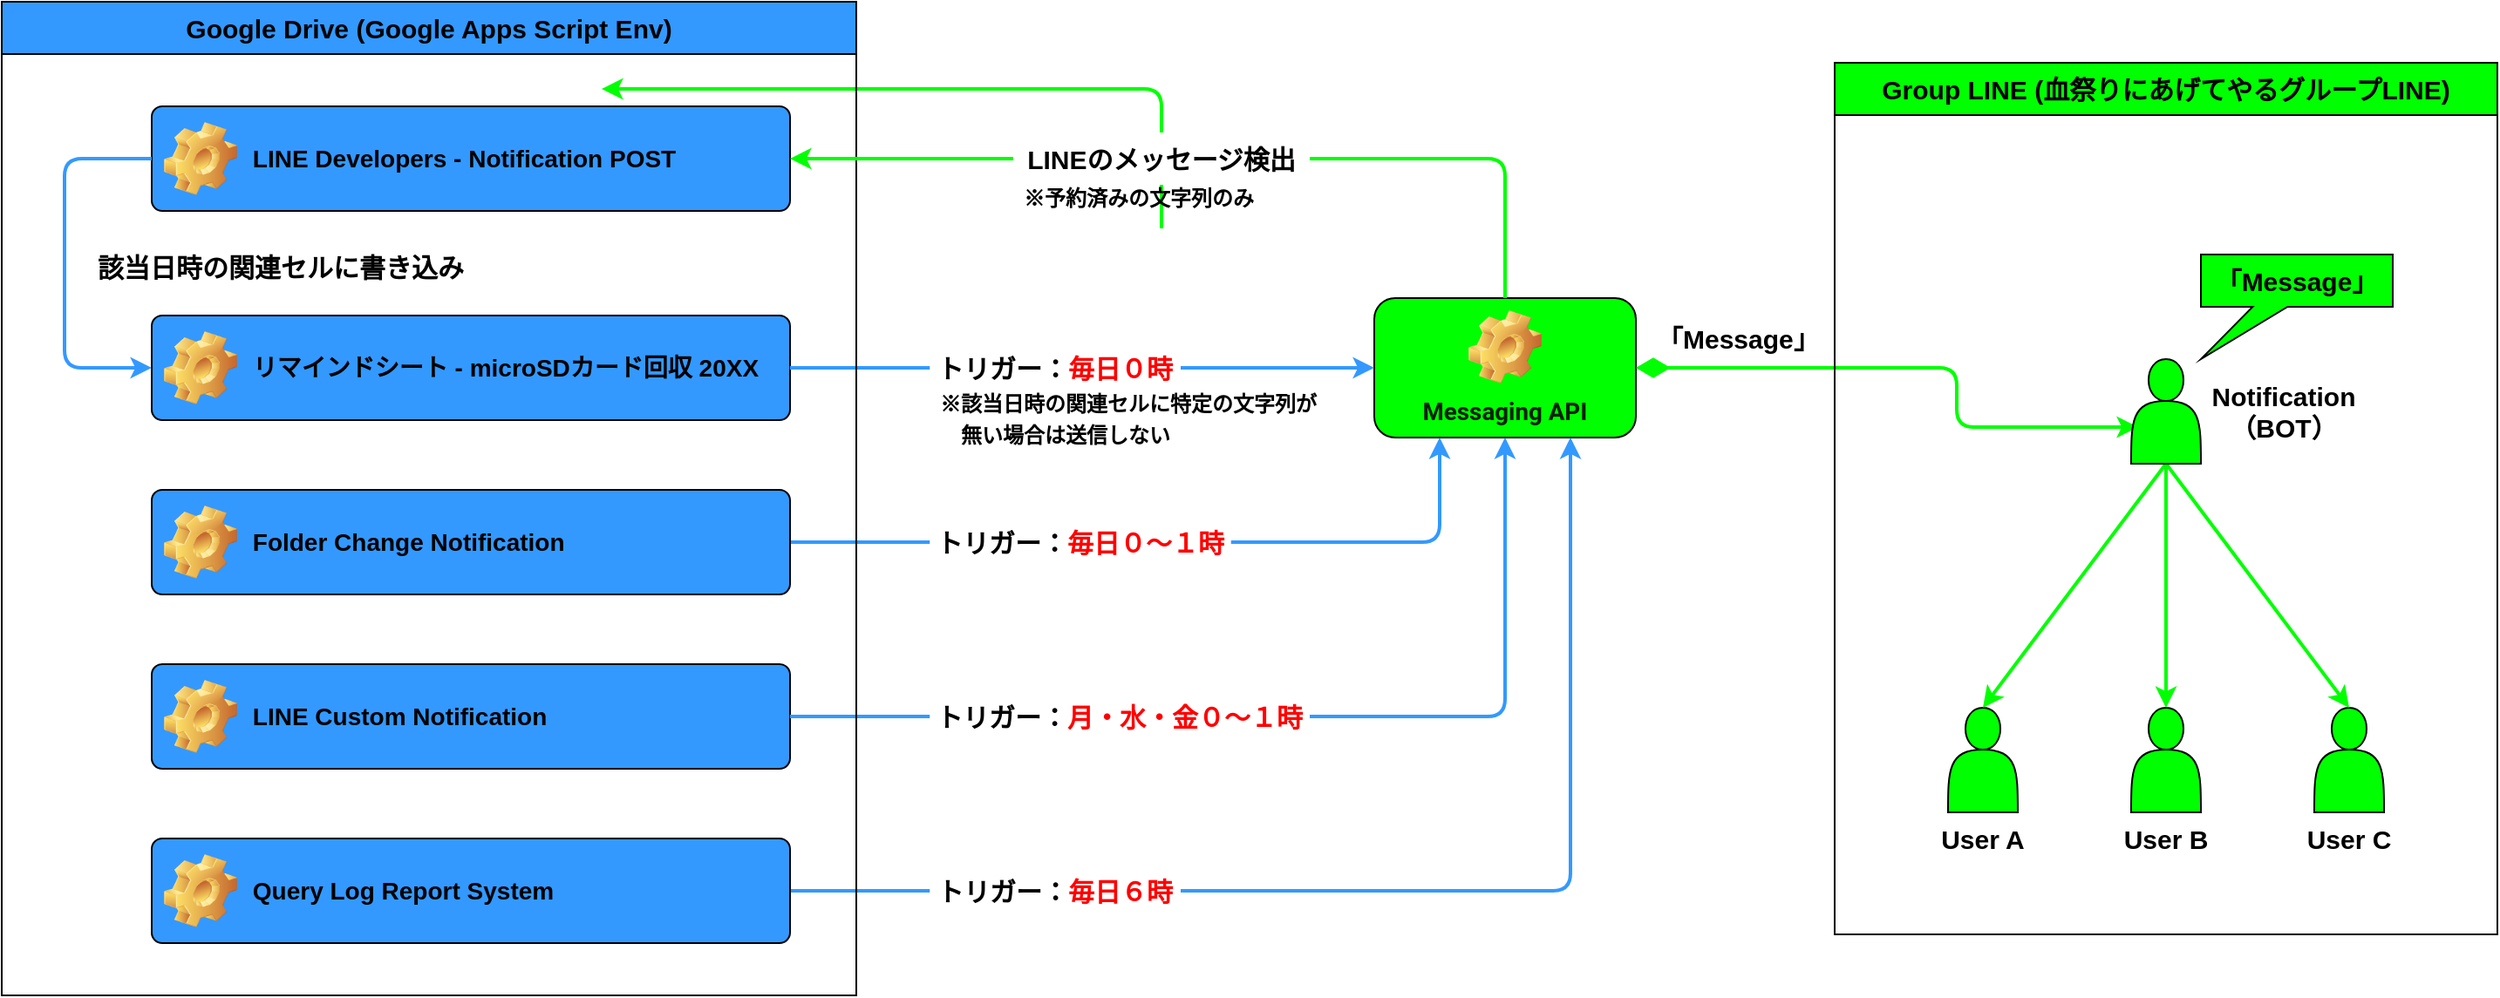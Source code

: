 <mxfile version="28.0.3">
  <diagram name="ページ1" id="c8ebaje_NtsFyl2GPo1Y">
    <mxGraphModel dx="1783" dy="1501" grid="1" gridSize="10" guides="1" tooltips="1" connect="1" arrows="1" fold="1" page="1" pageScale="1" pageWidth="827" pageHeight="1169" math="0" shadow="0">
      <root>
        <mxCell id="0" />
        <mxCell id="1" parent="0" />
        <mxCell id="O2gnGtnlvFRp986lp4Vl-47" value="" style="edgeStyle=elbowEdgeStyle;elbow=vertical;html=1;rounded=1;curved=0;sourcePerimeterSpacing=0;targetPerimeterSpacing=0;startSize=6;endSize=6;entryX=0.5;entryY=0;entryDx=0;entryDy=0;endArrow=none;endFill=0;startArrow=classic;startFill=1;exitX=1;exitY=0.5;exitDx=0;exitDy=0;strokeColor=#00FF00;strokeWidth=2;" edge="1" parent="1" target="O2gnGtnlvFRp986lp4Vl-44">
          <mxGeometry relative="1" as="geometry">
            <mxPoint x="384" y="90" as="sourcePoint" />
            <mxPoint x="705" y="170" as="targetPoint" />
            <Array as="points">
              <mxPoint x="550" y="90" />
            </Array>
          </mxGeometry>
        </mxCell>
        <mxCell id="O2gnGtnlvFRp986lp4Vl-48" value="&lt;span style=&quot;text-align: center;&quot;&gt;&lt;font style=&quot;font-size: 14px;&quot;&gt;&amp;nbsp;LINE Developers - Notification POST&lt;/font&gt;&lt;/span&gt;" style="label;whiteSpace=wrap;html=1;image=img/clipart/Gear_128x128.png;arcSize=10;fillColor=#3399FF;" vertex="1" parent="1">
          <mxGeometry x="126" y="100" width="366" height="60" as="geometry" />
        </mxCell>
        <mxCell id="O2gnGtnlvFRp986lp4Vl-49" value="&lt;span style=&quot;font-size: 14px; text-align: center; background-color: transparent; color: light-dark(rgb(0, 0, 0), rgb(255, 255, 255));&quot;&gt;&amp;nbsp;リマインドシート - microSDカード回収 20XX&lt;/span&gt;" style="label;whiteSpace=wrap;html=1;image=img/clipart/Gear_128x128.png;arcSize=10;fillColor=#3399FF;" vertex="1" parent="1">
          <mxGeometry x="126" y="220" width="366" height="60" as="geometry" />
        </mxCell>
        <mxCell id="O2gnGtnlvFRp986lp4Vl-51" value="&lt;span style=&quot;font-size: 14px; text-align: center; background-color: transparent; color: light-dark(rgb(0, 0, 0), rgb(255, 255, 255));&quot;&gt;&amp;nbsp;&lt;/span&gt;&lt;span style=&quot;text-align: center;&quot;&gt;&lt;font style=&quot;font-size: 14px;&quot;&gt;LINE Custom Notification&lt;/font&gt;&lt;/span&gt;" style="label;whiteSpace=wrap;html=1;image=img/clipart/Gear_128x128.png;arcSize=10;fillColor=#3399FF;" vertex="1" parent="1">
          <mxGeometry x="126" y="420" width="366" height="60" as="geometry" />
        </mxCell>
        <mxCell id="O2gnGtnlvFRp986lp4Vl-53" value="&lt;span style=&quot;color: rgba(0, 0, 0, 0.87); font-family: Roboto, Meiryo, -apple-system, system-ui, &amp;quot;system-ui&amp;quot;, &amp;quot;Segoe UI&amp;quot;, &amp;quot;Helvetica Neue&amp;quot;, &amp;quot;Segoe UI Emoji&amp;quot;, &amp;quot;Segoe UI Symbol&amp;quot;, &amp;quot;Apple Color Emoji&amp;quot;, &amp;quot;Noto Color Emoji&amp;quot;, &amp;quot;Noto Emoji&amp;quot;, sans-serif, Arial; font-size: 13.867px;&quot;&gt;Messaging API&lt;/span&gt;" style="label;whiteSpace=wrap;html=1;align=center;verticalAlign=bottom;spacingLeft=0;spacingBottom=4;imageAlign=center;imageVerticalAlign=top;image=img/clipart/Gear_128x128.png;fillColor=#00FF00;" vertex="1" parent="1">
          <mxGeometry x="827" y="210" width="150" height="80" as="geometry" />
        </mxCell>
        <mxCell id="O2gnGtnlvFRp986lp4Vl-58" value="" style="elbow=vertical;html=1;rounded=1;sourcePerimeterSpacing=0;targetPerimeterSpacing=0;startSize=6;endSize=6;endArrow=none;endFill=0;startArrow=none;startFill=0;entryX=1;entryY=0.5;entryDx=0;entryDy=0;exitX=0;exitY=0.5;exitDx=0;exitDy=0;strokeWidth=2;strokeColor=#3399FF;" edge="1" parent="1" source="O2gnGtnlvFRp986lp4Vl-88" target="O2gnGtnlvFRp986lp4Vl-51">
          <mxGeometry relative="1" as="geometry">
            <mxPoint x="816" y="160" as="sourcePoint" />
            <mxPoint x="495" y="335" as="targetPoint" />
          </mxGeometry>
        </mxCell>
        <mxCell id="O2gnGtnlvFRp986lp4Vl-59" value="" style="elbow=vertical;html=1;rounded=1;sourcePerimeterSpacing=0;targetPerimeterSpacing=0;startSize=6;endSize=6;endArrow=none;endFill=0;startArrow=none;startFill=0;entryX=1;entryY=0.5;entryDx=0;entryDy=0;exitX=0;exitY=0.5;exitDx=0;exitDy=0;strokeWidth=2;strokeColor=#3399FF;" edge="1" parent="1" source="O2gnGtnlvFRp986lp4Vl-90" target="O2gnGtnlvFRp986lp4Vl-52">
          <mxGeometry relative="1" as="geometry">
            <mxPoint x="948" y="320" as="sourcePoint" />
            <mxPoint x="666" y="360" as="targetPoint" />
          </mxGeometry>
        </mxCell>
        <mxCell id="O2gnGtnlvFRp986lp4Vl-60" value="" style="elbow=vertical;html=1;rounded=1;sourcePerimeterSpacing=0;targetPerimeterSpacing=0;startSize=6;endSize=6;endArrow=none;endFill=0;startArrow=none;startFill=0;entryX=1;entryY=0.5;entryDx=0;entryDy=0;strokeWidth=2;strokeColor=#3399FF;" edge="1" parent="1" source="O2gnGtnlvFRp986lp4Vl-86" target="O2gnGtnlvFRp986lp4Vl-50">
          <mxGeometry relative="1" as="geometry">
            <mxPoint x="736" y="250" as="sourcePoint" />
            <mxPoint x="696" y="360" as="targetPoint" />
          </mxGeometry>
        </mxCell>
        <mxCell id="O2gnGtnlvFRp986lp4Vl-61" value="" style="elbow=vertical;html=1;rounded=1;sourcePerimeterSpacing=0;targetPerimeterSpacing=0;startSize=6;endSize=6;endArrow=none;endFill=0;startArrow=none;startFill=0;exitX=0;exitY=0.5;exitDx=0;exitDy=0;strokeWidth=2;strokeColor=#3399FF;" edge="1" parent="1" source="O2gnGtnlvFRp986lp4Vl-84">
          <mxGeometry relative="1" as="geometry">
            <mxPoint x="1007" y="160" as="sourcePoint" />
            <mxPoint x="492" y="250" as="targetPoint" />
          </mxGeometry>
        </mxCell>
        <mxCell id="O2gnGtnlvFRp986lp4Vl-62" value="" style="edgeStyle=elbowEdgeStyle;elbow=vertical;html=1;rounded=1;curved=0;sourcePerimeterSpacing=0;targetPerimeterSpacing=0;startSize=6;endSize=6;entryX=0.5;entryY=0;entryDx=0;entryDy=0;endArrow=none;endFill=0;startArrow=none;startFill=0;exitX=1;exitY=0.5;exitDx=0;exitDy=0;strokeColor=#00FF00;strokeWidth=2;" edge="1" parent="1" source="O2gnGtnlvFRp986lp4Vl-95" target="O2gnGtnlvFRp986lp4Vl-53">
          <mxGeometry relative="1" as="geometry">
            <mxPoint x="492" y="90" as="sourcePoint" />
            <mxPoint x="813" y="145" as="targetPoint" />
            <Array as="points">
              <mxPoint x="686" y="130" />
              <mxPoint x="646" y="130" />
            </Array>
          </mxGeometry>
        </mxCell>
        <mxCell id="O2gnGtnlvFRp986lp4Vl-63" value="&lt;b&gt;&lt;font style=&quot;font-size: 15px;&quot;&gt;「Message」&lt;/font&gt;&lt;/b&gt;" style="endArrow=classic;html=1;endSize=6;startArrow=diamondThin;startSize=14;startFill=1;edgeStyle=orthogonalEdgeStyle;align=left;verticalAlign=bottom;rounded=1;exitX=1;exitY=0.5;exitDx=0;exitDy=0;curved=0;endFill=1;strokeColor=#00FF00;strokeWidth=2;entryX=0.1;entryY=0.65;entryDx=0;entryDy=0;entryPerimeter=0;" edge="1" parent="1" source="O2gnGtnlvFRp986lp4Vl-53" target="O2gnGtnlvFRp986lp4Vl-79">
          <mxGeometry x="-0.94" y="5" relative="1" as="geometry">
            <mxPoint x="917" y="250" as="sourcePoint" />
            <mxPoint x="1191" y="330" as="targetPoint" />
            <Array as="points">
              <mxPoint x="1161" y="250" />
              <mxPoint x="1161" y="284" />
            </Array>
            <mxPoint as="offset" />
          </mxGeometry>
        </mxCell>
        <mxCell id="O2gnGtnlvFRp986lp4Vl-64" value="&lt;font style=&quot;font-size: 15px;&quot;&gt;Group LINE (血祭りにあげてやるグループLINE)&lt;/font&gt;" style="swimlane;whiteSpace=wrap;html=1;container=0;startSize=30;fillColor=#00FF00;" vertex="1" parent="1">
          <mxGeometry x="1091" y="75" width="380" height="500" as="geometry" />
        </mxCell>
        <mxCell id="O2gnGtnlvFRp986lp4Vl-65" value="" style="group" vertex="1" connectable="0" parent="O2gnGtnlvFRp986lp4Vl-64">
          <mxGeometry x="40" y="370" width="90" height="85" as="geometry" />
        </mxCell>
        <mxCell id="O2gnGtnlvFRp986lp4Vl-66" value="&lt;font style=&quot;font-size: 15px;&quot;&gt;User A&lt;/font&gt;" style="text;html=1;align=center;verticalAlign=middle;whiteSpace=wrap;rounded=0;fontStyle=1;fillColor=none;container=0;" vertex="1" parent="O2gnGtnlvFRp986lp4Vl-65">
          <mxGeometry y="60" width="90" height="30" as="geometry" />
        </mxCell>
        <mxCell id="O2gnGtnlvFRp986lp4Vl-67" value="" style="shape=actor;whiteSpace=wrap;html=1;fillColor=#00FF00;" vertex="1" parent="O2gnGtnlvFRp986lp4Vl-65">
          <mxGeometry x="25" width="40" height="60" as="geometry" />
        </mxCell>
        <mxCell id="O2gnGtnlvFRp986lp4Vl-68" value="" style="group" vertex="1" connectable="0" parent="O2gnGtnlvFRp986lp4Vl-64">
          <mxGeometry x="145" y="370" width="90" height="85" as="geometry" />
        </mxCell>
        <mxCell id="O2gnGtnlvFRp986lp4Vl-69" value="&lt;font style=&quot;font-size: 15px;&quot;&gt;User B&lt;/font&gt;" style="text;html=1;align=center;verticalAlign=middle;whiteSpace=wrap;rounded=0;fontStyle=1;fillColor=none;container=0;" vertex="1" parent="O2gnGtnlvFRp986lp4Vl-68">
          <mxGeometry y="60" width="90" height="30" as="geometry" />
        </mxCell>
        <mxCell id="O2gnGtnlvFRp986lp4Vl-70" value="" style="shape=actor;whiteSpace=wrap;html=1;fillColor=#00FF00;" vertex="1" parent="O2gnGtnlvFRp986lp4Vl-68">
          <mxGeometry x="25" width="40" height="60" as="geometry" />
        </mxCell>
        <mxCell id="O2gnGtnlvFRp986lp4Vl-71" value="" style="group" vertex="1" connectable="0" parent="O2gnGtnlvFRp986lp4Vl-64">
          <mxGeometry x="250" y="370" width="90" height="85" as="geometry" />
        </mxCell>
        <mxCell id="O2gnGtnlvFRp986lp4Vl-72" value="&lt;font style=&quot;font-size: 15px;&quot;&gt;User C&lt;/font&gt;" style="text;html=1;align=center;verticalAlign=middle;whiteSpace=wrap;rounded=0;fontStyle=1;fillColor=none;container=0;" vertex="1" parent="O2gnGtnlvFRp986lp4Vl-71">
          <mxGeometry y="60" width="90" height="30" as="geometry" />
        </mxCell>
        <mxCell id="O2gnGtnlvFRp986lp4Vl-73" value="" style="shape=actor;whiteSpace=wrap;html=1;fillColor=#00FF00;" vertex="1" parent="O2gnGtnlvFRp986lp4Vl-71">
          <mxGeometry x="25" width="40" height="60" as="geometry" />
        </mxCell>
        <mxCell id="O2gnGtnlvFRp986lp4Vl-74" value="&lt;b&gt;&lt;font style=&quot;font-size: 15px;&quot;&gt;「Message」&lt;/font&gt;&lt;/b&gt;" style="shape=callout;html=1;perimeter=calloutPerimeter;position2=0;size=30;position=0.27;fillColor=#00FF00;whiteSpace=wrap;" vertex="1" parent="O2gnGtnlvFRp986lp4Vl-64">
          <mxGeometry x="210" y="110" width="110" height="60" as="geometry" />
        </mxCell>
        <mxCell id="O2gnGtnlvFRp986lp4Vl-75" value="" style="elbow=vertical;html=1;rounded=0;sourcePerimeterSpacing=0;targetPerimeterSpacing=0;startSize=6;endSize=6;endArrow=none;endFill=0;startArrow=classic;startFill=1;exitX=0.5;exitY=0;exitDx=0;exitDy=0;strokeWidth=2;strokeColor=#00FF00;entryX=0.5;entryY=1;entryDx=0;entryDy=0;" edge="1" parent="O2gnGtnlvFRp986lp4Vl-64" source="O2gnGtnlvFRp986lp4Vl-67" target="O2gnGtnlvFRp986lp4Vl-79">
          <mxGeometry relative="1" as="geometry">
            <mxPoint x="238" y="250" as="sourcePoint" />
            <mxPoint x="-60" y="440" as="targetPoint" />
          </mxGeometry>
        </mxCell>
        <mxCell id="O2gnGtnlvFRp986lp4Vl-76" value="" style="elbow=vertical;html=1;rounded=0;sourcePerimeterSpacing=0;targetPerimeterSpacing=0;startSize=6;endSize=6;endArrow=none;endFill=0;startArrow=classic;startFill=1;entryX=0.5;entryY=1;entryDx=0;entryDy=0;exitX=0.5;exitY=0;exitDx=0;exitDy=0;strokeWidth=2;strokeColor=#00FF00;curved=0;" edge="1" parent="O2gnGtnlvFRp986lp4Vl-64" source="O2gnGtnlvFRp986lp4Vl-70" target="O2gnGtnlvFRp986lp4Vl-79">
          <mxGeometry relative="1" as="geometry">
            <mxPoint x="150" y="425" as="sourcePoint" />
            <mxPoint x="255" y="310" as="targetPoint" />
          </mxGeometry>
        </mxCell>
        <mxCell id="O2gnGtnlvFRp986lp4Vl-77" value="" style="elbow=vertical;html=1;rounded=1;sourcePerimeterSpacing=0;targetPerimeterSpacing=0;startSize=6;endSize=6;endArrow=none;endFill=0;startArrow=classic;startFill=1;entryX=0.5;entryY=1;entryDx=0;entryDy=0;exitX=0.5;exitY=0;exitDx=0;exitDy=0;strokeWidth=2;strokeColor=#00FF00;" edge="1" parent="O2gnGtnlvFRp986lp4Vl-64" source="O2gnGtnlvFRp986lp4Vl-73" target="O2gnGtnlvFRp986lp4Vl-79">
          <mxGeometry relative="1" as="geometry">
            <mxPoint x="250" y="465" as="sourcePoint" />
            <mxPoint x="355" y="350" as="targetPoint" />
          </mxGeometry>
        </mxCell>
        <mxCell id="O2gnGtnlvFRp986lp4Vl-78" value="" style="group" vertex="1" connectable="0" parent="O2gnGtnlvFRp986lp4Vl-64">
          <mxGeometry x="145" y="170" width="90" height="85" as="geometry" />
        </mxCell>
        <mxCell id="O2gnGtnlvFRp986lp4Vl-79" value="" style="shape=actor;whiteSpace=wrap;html=1;fillColor=#00FF00;" vertex="1" parent="O2gnGtnlvFRp986lp4Vl-78">
          <mxGeometry x="25" width="40" height="60" as="geometry" />
        </mxCell>
        <mxCell id="O2gnGtnlvFRp986lp4Vl-80" value="Notification&lt;div&gt;（BOT）&lt;/div&gt;" style="text;html=1;align=center;verticalAlign=middle;whiteSpace=wrap;rounded=0;fontStyle=1;fillColor=none;fontSize=15;" vertex="1" parent="O2gnGtnlvFRp986lp4Vl-64">
          <mxGeometry x="210" y="180" width="95" height="40" as="geometry" />
        </mxCell>
        <mxCell id="O2gnGtnlvFRp986lp4Vl-81" value="" style="edgeStyle=elbowEdgeStyle;elbow=vertical;html=1;rounded=1;curved=0;sourcePerimeterSpacing=0;targetPerimeterSpacing=0;startSize=6;endSize=6;entryX=0;entryY=0.5;entryDx=0;entryDy=0;endArrow=none;endFill=0;startArrow=classic;startFill=1;exitX=0;exitY=0.5;exitDx=0;exitDy=0;strokeWidth=2;strokeColor=#3399FF;" edge="1" parent="1" source="O2gnGtnlvFRp986lp4Vl-49" target="O2gnGtnlvFRp986lp4Vl-48">
          <mxGeometry relative="1" as="geometry">
            <mxPoint x="106" y="260" as="sourcePoint" />
            <mxPoint x="106" y="110" as="targetPoint" />
            <Array as="points">
              <mxPoint x="76" y="170" />
            </Array>
          </mxGeometry>
        </mxCell>
        <mxCell id="O2gnGtnlvFRp986lp4Vl-85" value="" style="elbow=vertical;html=1;rounded=1;sourcePerimeterSpacing=0;targetPerimeterSpacing=0;startSize=6;endSize=6;entryX=1;entryY=0.5;entryDx=0;entryDy=0;endArrow=none;endFill=0;startArrow=classic;startFill=1;exitX=0;exitY=0.5;exitDx=0;exitDy=0;strokeWidth=2;strokeColor=#3399FF;" edge="1" parent="1" source="O2gnGtnlvFRp986lp4Vl-53" target="O2gnGtnlvFRp986lp4Vl-84">
          <mxGeometry relative="1" as="geometry">
            <mxPoint x="736" y="250" as="sourcePoint" />
            <mxPoint x="492" y="250" as="targetPoint" />
          </mxGeometry>
        </mxCell>
        <mxCell id="O2gnGtnlvFRp986lp4Vl-84" value="トリガー：&lt;font color=&quot;#ff0000&quot;&gt;毎日０時&lt;/font&gt;" style="text;html=1;align=center;verticalAlign=middle;whiteSpace=wrap;rounded=0;fontStyle=1;fillColor=default;fontSize=15;" vertex="1" parent="1">
          <mxGeometry x="572.25" y="235" width="143.75" height="30" as="geometry" />
        </mxCell>
        <mxCell id="O2gnGtnlvFRp986lp4Vl-87" value="" style="elbow=vertical;html=1;rounded=1;sourcePerimeterSpacing=0;targetPerimeterSpacing=0;startSize=6;endSize=6;endArrow=none;endFill=0;startArrow=classic;startFill=1;entryX=1;entryY=0.5;entryDx=0;entryDy=0;strokeWidth=2;strokeColor=#3399FF;exitX=0.25;exitY=1;exitDx=0;exitDy=0;edgeStyle=orthogonalEdgeStyle;curved=0;" edge="1" parent="1" source="O2gnGtnlvFRp986lp4Vl-53" target="O2gnGtnlvFRp986lp4Vl-86">
          <mxGeometry relative="1" as="geometry">
            <mxPoint x="774" y="290" as="sourcePoint" />
            <mxPoint x="492" y="360" as="targetPoint" />
          </mxGeometry>
        </mxCell>
        <mxCell id="O2gnGtnlvFRp986lp4Vl-86" value="トリガー：&lt;font style=&quot;color: rgb(255, 0, 0);&quot;&gt;毎日０〜１&lt;span style=&quot;background-color: transparent;&quot;&gt;時&lt;/span&gt;&lt;/font&gt;" style="text;html=1;align=center;verticalAlign=middle;whiteSpace=wrap;rounded=0;fontStyle=1;fillColor=default;fontSize=15;" vertex="1" parent="1">
          <mxGeometry x="572.25" y="335" width="172.5" height="30" as="geometry" />
        </mxCell>
        <mxCell id="O2gnGtnlvFRp986lp4Vl-89" value="" style="edgeStyle=elbowEdgeStyle;elbow=vertical;html=1;rounded=1;curved=0;sourcePerimeterSpacing=0;targetPerimeterSpacing=0;startSize=6;endSize=6;endArrow=none;endFill=0;startArrow=classic;startFill=1;entryX=1;entryY=0.5;entryDx=0;entryDy=0;exitX=0.5;exitY=1;exitDx=0;exitDy=0;strokeWidth=2;strokeColor=#3399FF;" edge="1" parent="1" source="O2gnGtnlvFRp986lp4Vl-53" target="O2gnGtnlvFRp986lp4Vl-88">
          <mxGeometry relative="1" as="geometry">
            <mxPoint x="811" y="290" as="sourcePoint" />
            <mxPoint x="492" y="450" as="targetPoint" />
            <Array as="points">
              <mxPoint x="646" y="450" />
            </Array>
          </mxGeometry>
        </mxCell>
        <mxCell id="O2gnGtnlvFRp986lp4Vl-88" value="トリガー：&lt;font style=&quot;color: rgb(255, 0, 0);&quot;&gt;月・水・金０〜１&lt;span style=&quot;background-color: transparent;&quot;&gt;時&lt;/span&gt;&lt;/font&gt;" style="text;html=1;align=center;verticalAlign=middle;whiteSpace=wrap;rounded=0;fontStyle=1;fillColor=default;fontSize=15;" vertex="1" parent="1">
          <mxGeometry x="572.25" y="435" width="217.75" height="30" as="geometry" />
        </mxCell>
        <mxCell id="O2gnGtnlvFRp986lp4Vl-91" value="" style="edgeStyle=elbowEdgeStyle;elbow=vertical;html=1;rounded=1;curved=0;sourcePerimeterSpacing=0;targetPerimeterSpacing=0;startSize=6;endSize=6;endArrow=none;endFill=0;startArrow=classic;startFill=1;entryX=1;entryY=0.5;entryDx=0;entryDy=0;exitX=0.75;exitY=1;exitDx=0;exitDy=0;strokeWidth=2;strokeColor=#3399FF;" edge="1" parent="1" source="O2gnGtnlvFRp986lp4Vl-53" target="O2gnGtnlvFRp986lp4Vl-90">
          <mxGeometry relative="1" as="geometry">
            <mxPoint x="849" y="290" as="sourcePoint" />
            <mxPoint x="492" y="540" as="targetPoint" />
            <Array as="points">
              <mxPoint x="816" y="550" />
            </Array>
          </mxGeometry>
        </mxCell>
        <mxCell id="O2gnGtnlvFRp986lp4Vl-90" value="トリガー：&lt;font style=&quot;color: rgb(255, 0, 0);&quot;&gt;毎日６時&lt;/font&gt;" style="text;html=1;align=center;verticalAlign=middle;whiteSpace=wrap;rounded=0;fontStyle=1;fillColor=default;fontSize=15;" vertex="1" parent="1">
          <mxGeometry x="572.25" y="535" width="143.75" height="30" as="geometry" />
        </mxCell>
        <mxCell id="O2gnGtnlvFRp986lp4Vl-92" value="&lt;font style=&quot;font-size: 15px;&quot;&gt;Google Drive (Google Apps Script Env)&lt;/font&gt;" style="swimlane;whiteSpace=wrap;html=1;container=0;startSize=30;fillColor=#3399FF;" vertex="1" parent="1">
          <mxGeometry x="40" y="40" width="490" height="570" as="geometry" />
        </mxCell>
        <mxCell id="O2gnGtnlvFRp986lp4Vl-94" value="該当日時の関連セルに書き込み" style="text;html=1;align=center;verticalAlign=middle;whiteSpace=wrap;rounded=0;fontStyle=1;fillColor=default;fontSize=15;" vertex="1" parent="O2gnGtnlvFRp986lp4Vl-92">
          <mxGeometry x="50" y="137" width="220" height="30" as="geometry" />
        </mxCell>
        <mxCell id="O2gnGtnlvFRp986lp4Vl-50" value="&lt;span style=&quot;font-size: 14px; text-align: center; background-color: transparent; color: light-dark(rgb(0, 0, 0), rgb(255, 255, 255));&quot;&gt;&amp;nbsp;&lt;/span&gt;&lt;b style=&quot;text-align: center;&quot;&gt;&lt;font style=&quot;font-size: 14px;&quot;&gt;Folder Change Notification&lt;/font&gt;&lt;/b&gt;" style="label;whiteSpace=wrap;html=1;image=img/clipart/Gear_128x128.png;arcSize=10;fillColor=#3399FF;" vertex="1" parent="1">
          <mxGeometry x="126" y="320" width="366" height="60" as="geometry" />
        </mxCell>
        <mxCell id="O2gnGtnlvFRp986lp4Vl-52" value="&lt;span style=&quot;font-size: 14px; text-align: center; background-color: transparent; color: light-dark(rgb(0, 0, 0), rgb(255, 255, 255));&quot;&gt;&amp;nbsp;&lt;/span&gt;&lt;b style=&quot;text-align: center;&quot;&gt;&lt;font style=&quot;font-size: 14px;&quot;&gt;Query Log Report System&lt;/font&gt;&lt;/b&gt;" style="label;whiteSpace=wrap;html=1;image=img/clipart/Gear_128x128.png;arcSize=10;fillColor=#3399FF;" vertex="1" parent="1">
          <mxGeometry x="126" y="520" width="366" height="60" as="geometry" />
        </mxCell>
        <mxCell id="O2gnGtnlvFRp986lp4Vl-96" value="" style="elbow=vertical;html=1;rounded=0;sourcePerimeterSpacing=0;targetPerimeterSpacing=0;startSize=6;endSize=6;entryX=0;entryY=0.5;entryDx=0;entryDy=0;endArrow=none;endFill=0;startArrow=classic;startFill=1;exitX=1;exitY=0.5;exitDx=0;exitDy=0;strokeColor=#00FF00;strokeWidth=2;" edge="1" parent="1" source="O2gnGtnlvFRp986lp4Vl-48" target="O2gnGtnlvFRp986lp4Vl-95">
          <mxGeometry relative="1" as="geometry">
            <mxPoint x="492" y="130" as="sourcePoint" />
            <mxPoint x="871" y="210" as="targetPoint" />
          </mxGeometry>
        </mxCell>
        <mxCell id="O2gnGtnlvFRp986lp4Vl-95" value="&lt;span style=&quot;text-wrap-mode: nowrap; background-color: rgb(255, 255, 255);&quot;&gt;LINEのメッセージ検出&lt;/span&gt;" style="text;html=1;align=center;verticalAlign=middle;whiteSpace=wrap;rounded=0;fontStyle=1;fillColor=default;fontSize=15;" vertex="1" parent="1">
          <mxGeometry x="620" y="115" width="170" height="30" as="geometry" />
        </mxCell>
        <mxCell id="O2gnGtnlvFRp986lp4Vl-97" value="&lt;span style=&quot;text-wrap-mode: nowrap;&quot;&gt;&lt;font style=&quot;font-size: 12px;&quot;&gt;&lt;font face=&quot;Verdana&quot; style=&quot;&quot;&gt;※予約済み&lt;/font&gt;の文字列のみ&lt;/font&gt;&lt;/span&gt;" style="text;html=1;align=left;verticalAlign=middle;whiteSpace=wrap;rounded=0;fontStyle=1;fillColor=none;fontSize=15;" vertex="1" parent="1">
          <mxGeometry x="624.12" y="136" width="140" height="30" as="geometry" />
        </mxCell>
        <mxCell id="O2gnGtnlvFRp986lp4Vl-98" value="&lt;span style=&quot;text-wrap-mode: nowrap;&quot;&gt;&lt;font style=&quot;font-size: 12px;&quot;&gt;&lt;font face=&quot;Verdana&quot; style=&quot;&quot;&gt;※該当日時の関連セルに&lt;/font&gt;&lt;/font&gt;&lt;/span&gt;&lt;span style=&quot;background-color: transparent; color: light-dark(rgb(0, 0, 0), rgb(255, 255, 255)); text-wrap-mode: nowrap; font-size: 12px;&quot;&gt;特定の文字列&lt;/span&gt;&lt;span style=&quot;background-color: transparent; color: light-dark(rgb(0, 0, 0), rgb(255, 255, 255)); text-wrap-mode: nowrap; font-size: 12px;&quot;&gt;が&lt;/span&gt;&lt;div&gt;&lt;span style=&quot;background-color: transparent; color: light-dark(rgb(0, 0, 0), rgb(255, 255, 255)); text-wrap-mode: nowrap; font-size: 12px;&quot;&gt;　無い場合は送信しない&lt;/span&gt;&lt;/div&gt;" style="text;html=1;align=left;verticalAlign=middle;whiteSpace=wrap;rounded=0;fontStyle=1;fillColor=none;fontSize=15;" vertex="1" parent="1">
          <mxGeometry x="576" y="263" width="224" height="30" as="geometry" />
        </mxCell>
      </root>
    </mxGraphModel>
  </diagram>
</mxfile>

